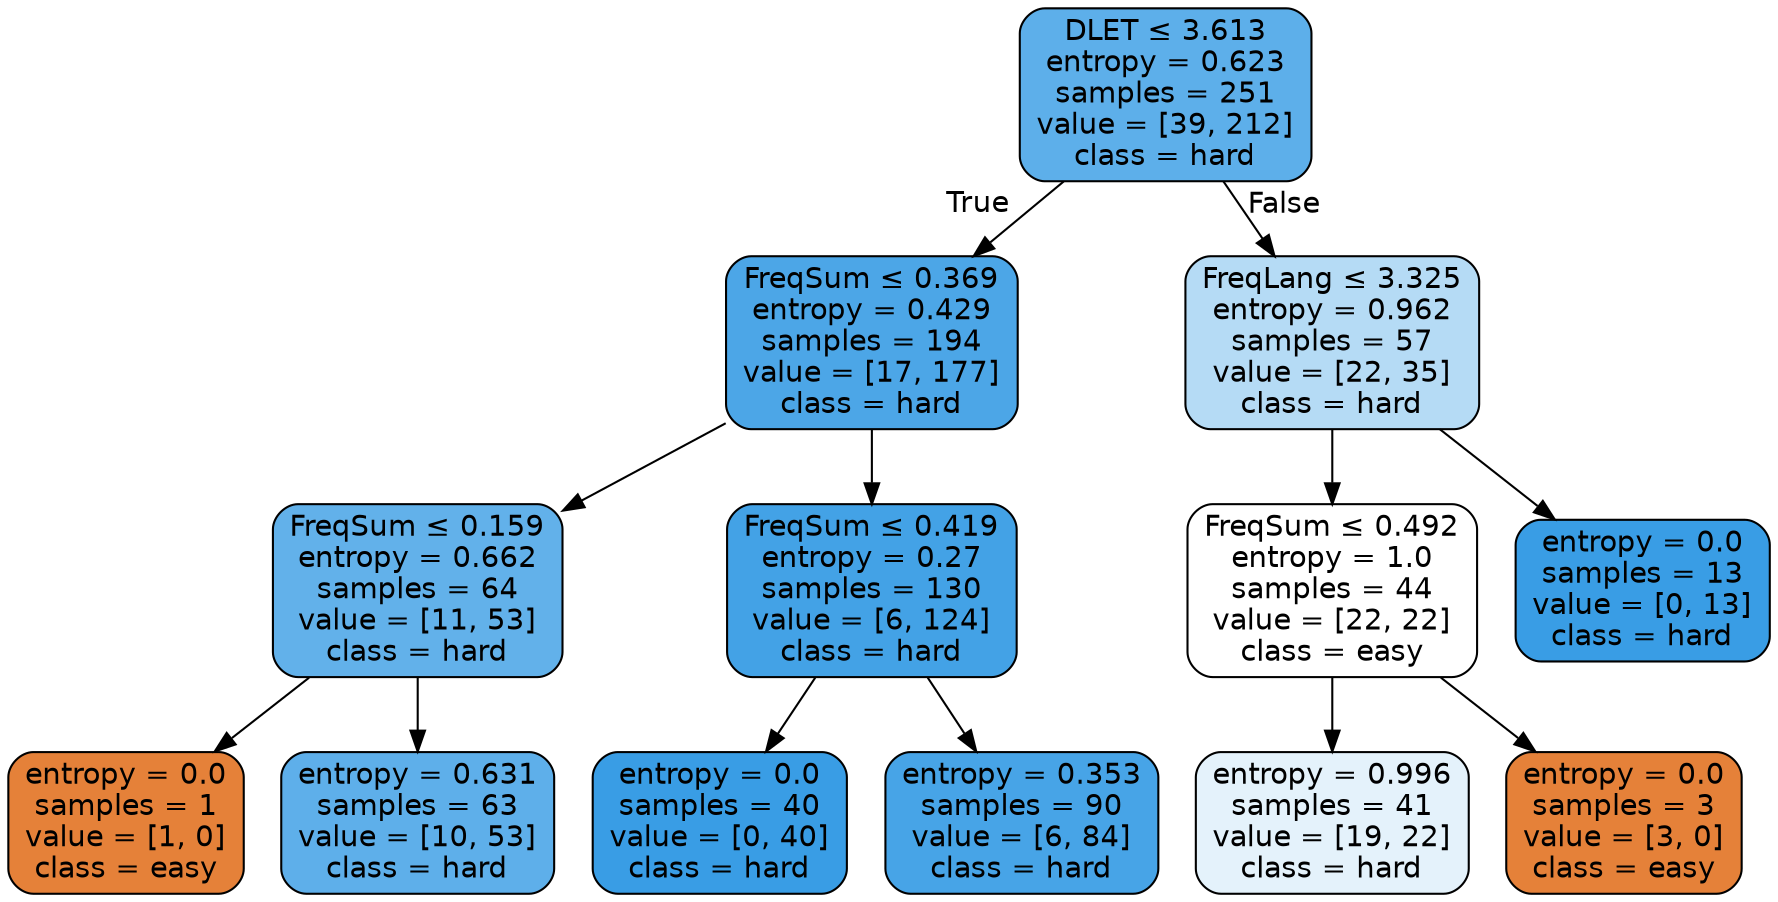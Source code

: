 digraph Tree {
node [shape=box, style="filled, rounded", color="black", fontname="helvetica"] ;
edge [fontname="helvetica"] ;
0 [label=<DLET &le; 3.613<br/>entropy = 0.623<br/>samples = 251<br/>value = [39, 212]<br/>class = hard>, fillcolor="#5dafea"] ;
1 [label=<FreqSum &le; 0.369<br/>entropy = 0.429<br/>samples = 194<br/>value = [17, 177]<br/>class = hard>, fillcolor="#4ca6e7"] ;
0 -> 1 [labeldistance=2.5, labelangle=45, headlabel="True"] ;
2 [label=<FreqSum &le; 0.159<br/>entropy = 0.662<br/>samples = 64<br/>value = [11, 53]<br/>class = hard>, fillcolor="#62b1ea"] ;
1 -> 2 ;
3 [label=<entropy = 0.0<br/>samples = 1<br/>value = [1, 0]<br/>class = easy>, fillcolor="#e58139"] ;
2 -> 3 ;
4 [label=<entropy = 0.631<br/>samples = 63<br/>value = [10, 53]<br/>class = hard>, fillcolor="#5eafea"] ;
2 -> 4 ;
5 [label=<FreqSum &le; 0.419<br/>entropy = 0.27<br/>samples = 130<br/>value = [6, 124]<br/>class = hard>, fillcolor="#43a2e6"] ;
1 -> 5 ;
6 [label=<entropy = 0.0<br/>samples = 40<br/>value = [0, 40]<br/>class = hard>, fillcolor="#399de5"] ;
5 -> 6 ;
7 [label=<entropy = 0.353<br/>samples = 90<br/>value = [6, 84]<br/>class = hard>, fillcolor="#47a4e7"] ;
5 -> 7 ;
8 [label=<FreqLang &le; 3.325<br/>entropy = 0.962<br/>samples = 57<br/>value = [22, 35]<br/>class = hard>, fillcolor="#b5dbf5"] ;
0 -> 8 [labeldistance=2.5, labelangle=-45, headlabel="False"] ;
9 [label=<FreqSum &le; 0.492<br/>entropy = 1.0<br/>samples = 44<br/>value = [22, 22]<br/>class = easy>, fillcolor="#ffffff"] ;
8 -> 9 ;
10 [label=<entropy = 0.996<br/>samples = 41<br/>value = [19, 22]<br/>class = hard>, fillcolor="#e4f2fb"] ;
9 -> 10 ;
11 [label=<entropy = 0.0<br/>samples = 3<br/>value = [3, 0]<br/>class = easy>, fillcolor="#e58139"] ;
9 -> 11 ;
12 [label=<entropy = 0.0<br/>samples = 13<br/>value = [0, 13]<br/>class = hard>, fillcolor="#399de5"] ;
8 -> 12 ;
}
